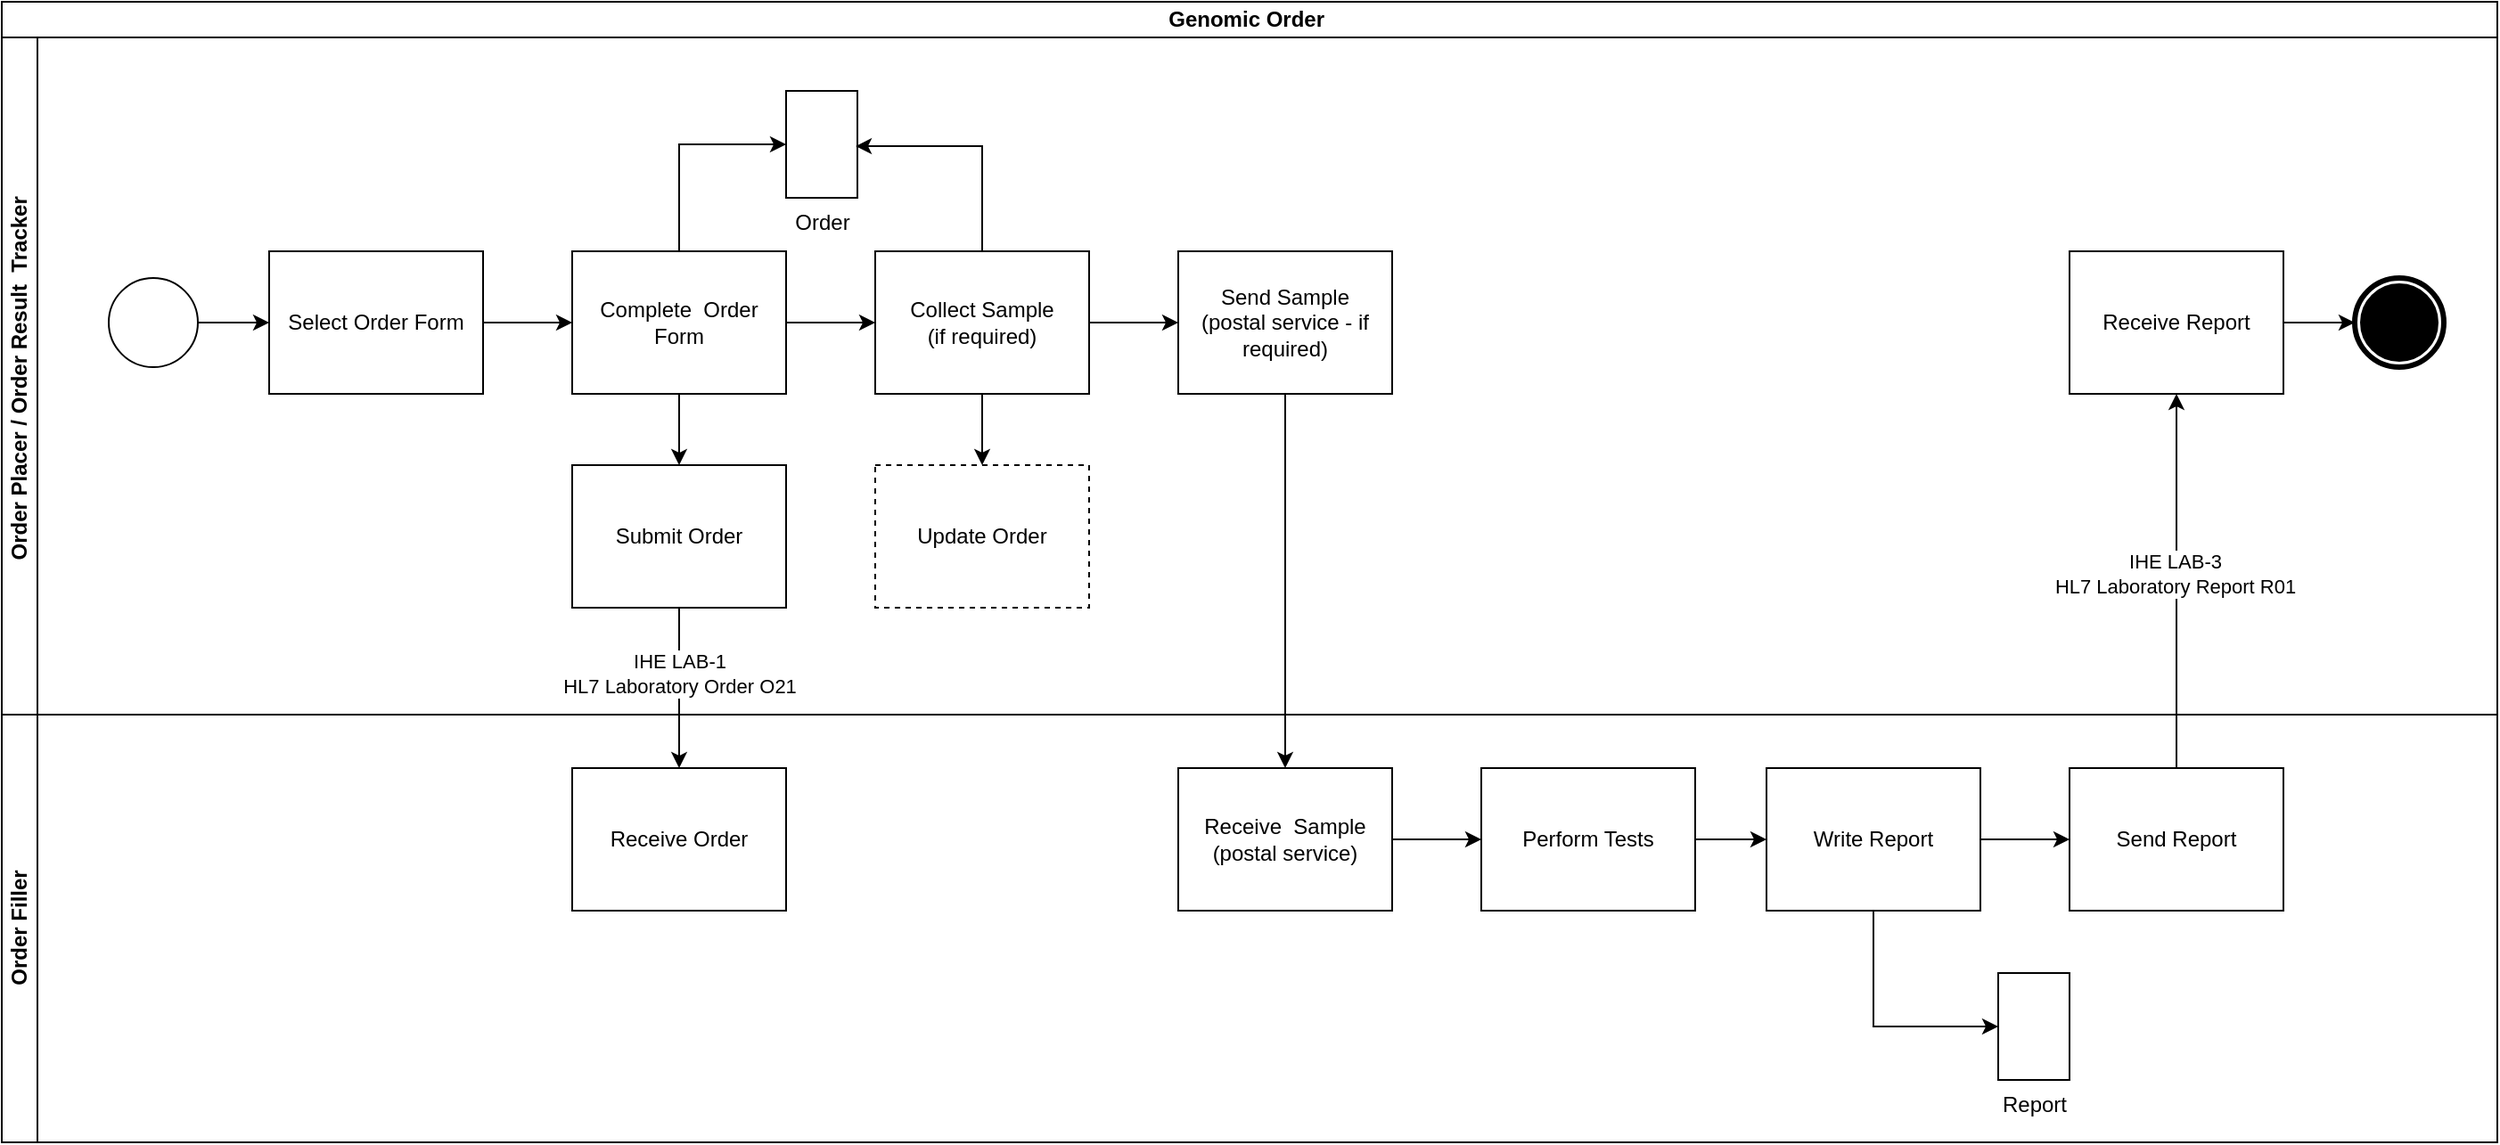 <mxfile version="26.1.2">
  <diagram name="Page-1" id="MafnDJ-7xix2ASmtRGoa">
    <mxGraphModel grid="1" page="1" gridSize="10" guides="1" tooltips="1" connect="1" arrows="1" fold="1" pageScale="1" pageWidth="827" pageHeight="1169" math="0" shadow="0">
      <root>
        <mxCell id="0" />
        <mxCell id="1" parent="0" />
        <mxCell id="jTdIVBTPUZk9hlG6x69J-1" value="Genomic Order&amp;nbsp;" style="swimlane;html=1;childLayout=stackLayout;resizeParent=1;resizeParentMax=0;horizontal=1;startSize=20;horizontalStack=0;whiteSpace=wrap;" vertex="1" parent="1">
          <mxGeometry x="40" y="40" width="1400" height="640" as="geometry" />
        </mxCell>
        <mxCell id="jTdIVBTPUZk9hlG6x69J-2" value="Order Placer / Order Result&amp;nbsp; Tracker&amp;nbsp;" style="swimlane;html=1;startSize=20;horizontal=0;" vertex="1" parent="jTdIVBTPUZk9hlG6x69J-1">
          <mxGeometry y="20" width="1400" height="380" as="geometry" />
        </mxCell>
        <mxCell id="jTdIVBTPUZk9hlG6x69J-7" value="" style="edgeStyle=orthogonalEdgeStyle;rounded=0;orthogonalLoop=1;jettySize=auto;html=1;entryX=0;entryY=0.5;entryDx=0;entryDy=0;entryPerimeter=0;" edge="1" parent="jTdIVBTPUZk9hlG6x69J-2" source="jTdIVBTPUZk9hlG6x69J-5" target="jTdIVBTPUZk9hlG6x69J-8">
          <mxGeometry relative="1" as="geometry">
            <mxPoint x="155" y="160" as="targetPoint" />
          </mxGeometry>
        </mxCell>
        <mxCell id="jTdIVBTPUZk9hlG6x69J-5" value="" style="points=[[0.145,0.145,0],[0.5,0,0],[0.855,0.145,0],[1,0.5,0],[0.855,0.855,0],[0.5,1,0],[0.145,0.855,0],[0,0.5,0]];shape=mxgraph.bpmn.event;html=1;verticalLabelPosition=bottom;labelBackgroundColor=#ffffff;verticalAlign=top;align=center;perimeter=ellipsePerimeter;outlineConnect=0;aspect=fixed;outline=standard;symbol=general;" vertex="1" parent="jTdIVBTPUZk9hlG6x69J-2">
          <mxGeometry x="60" y="135" width="50" height="50" as="geometry" />
        </mxCell>
        <mxCell id="jTdIVBTPUZk9hlG6x69J-10" style="edgeStyle=orthogonalEdgeStyle;rounded=0;orthogonalLoop=1;jettySize=auto;html=1;" edge="1" parent="jTdIVBTPUZk9hlG6x69J-2" source="jTdIVBTPUZk9hlG6x69J-8" target="jTdIVBTPUZk9hlG6x69J-9">
          <mxGeometry relative="1" as="geometry" />
        </mxCell>
        <mxCell id="jTdIVBTPUZk9hlG6x69J-8" value="Select Order Form" style="points=[[0.25,0,0],[0.5,0,0],[0.75,0,0],[1,0.25,0],[1,0.5,0],[1,0.75,0],[0.75,1,0],[0.5,1,0],[0.25,1,0],[0,0.75,0],[0,0.5,0],[0,0.25,0]];shape=mxgraph.bpmn.task2;whiteSpace=wrap;rectStyle=rounded;size=10;html=1;container=1;expand=0;collapsible=0;taskMarker=user;" vertex="1" parent="jTdIVBTPUZk9hlG6x69J-2">
          <mxGeometry x="150" y="120" width="120" height="80" as="geometry" />
        </mxCell>
        <mxCell id="jTdIVBTPUZk9hlG6x69J-24" style="edgeStyle=orthogonalEdgeStyle;rounded=0;orthogonalLoop=1;jettySize=auto;html=1;" edge="1" parent="jTdIVBTPUZk9hlG6x69J-2" source="jTdIVBTPUZk9hlG6x69J-9" target="jTdIVBTPUZk9hlG6x69J-21">
          <mxGeometry relative="1" as="geometry" />
        </mxCell>
        <mxCell id="jTdIVBTPUZk9hlG6x69J-9" value="Complete&amp;nbsp; Order Form" style="points=[[0.25,0,0],[0.5,0,0],[0.75,0,0],[1,0.25,0],[1,0.5,0],[1,0.75,0],[0.75,1,0],[0.5,1,0],[0.25,1,0],[0,0.75,0],[0,0.5,0],[0,0.25,0]];shape=mxgraph.bpmn.task2;whiteSpace=wrap;rectStyle=rounded;size=10;html=1;container=1;expand=0;collapsible=0;taskMarker=user;" vertex="1" parent="jTdIVBTPUZk9hlG6x69J-2">
          <mxGeometry x="320" y="120" width="120" height="80" as="geometry" />
        </mxCell>
        <mxCell id="jTdIVBTPUZk9hlG6x69J-11" value="Submit Order" style="points=[[0.25,0,0],[0.5,0,0],[0.75,0,0],[1,0.25,0],[1,0.5,0],[1,0.75,0],[0.75,1,0],[0.5,1,0],[0.25,1,0],[0,0.75,0],[0,0.5,0],[0,0.25,0]];shape=mxgraph.bpmn.task2;whiteSpace=wrap;rectStyle=rounded;size=10;html=1;container=1;expand=0;collapsible=0;taskMarker=send;" vertex="1" parent="jTdIVBTPUZk9hlG6x69J-2">
          <mxGeometry x="320" y="240" width="120" height="80" as="geometry" />
        </mxCell>
        <mxCell id="jTdIVBTPUZk9hlG6x69J-13" style="edgeStyle=orthogonalEdgeStyle;rounded=0;orthogonalLoop=1;jettySize=auto;html=1;entryX=0.5;entryY=0;entryDx=0;entryDy=0;entryPerimeter=0;" edge="1" parent="jTdIVBTPUZk9hlG6x69J-2" source="jTdIVBTPUZk9hlG6x69J-9" target="jTdIVBTPUZk9hlG6x69J-11">
          <mxGeometry relative="1" as="geometry" />
        </mxCell>
        <mxCell id="jTdIVBTPUZk9hlG6x69J-16" value="Order" style="shape=mxgraph.bpmn.data2;labelPosition=center;verticalLabelPosition=bottom;align=center;verticalAlign=top;size=15;html=1;bpmnTransferType=output;" vertex="1" parent="jTdIVBTPUZk9hlG6x69J-2">
          <mxGeometry x="440" y="30" width="40" height="60" as="geometry" />
        </mxCell>
        <mxCell id="jTdIVBTPUZk9hlG6x69J-17" style="edgeStyle=orthogonalEdgeStyle;rounded=0;orthogonalLoop=1;jettySize=auto;html=1;entryX=0;entryY=0.5;entryDx=0;entryDy=0;entryPerimeter=0;" edge="1" parent="jTdIVBTPUZk9hlG6x69J-2" source="jTdIVBTPUZk9hlG6x69J-9" target="jTdIVBTPUZk9hlG6x69J-16">
          <mxGeometry relative="1" as="geometry" />
        </mxCell>
        <mxCell id="jTdIVBTPUZk9hlG6x69J-21" value="Collect Sample&lt;div&gt;(if required)&lt;/div&gt;" style="points=[[0.25,0,0],[0.5,0,0],[0.75,0,0],[1,0.25,0],[1,0.5,0],[1,0.75,0],[0.75,1,0],[0.5,1,0],[0.25,1,0],[0,0.75,0],[0,0.5,0],[0,0.25,0]];shape=mxgraph.bpmn.task2;whiteSpace=wrap;rectStyle=rounded;size=10;html=1;container=1;expand=0;collapsible=0;taskMarker=user;" vertex="1" parent="jTdIVBTPUZk9hlG6x69J-2">
          <mxGeometry x="490" y="120" width="120" height="80" as="geometry" />
        </mxCell>
        <mxCell id="jTdIVBTPUZk9hlG6x69J-25" style="edgeStyle=orthogonalEdgeStyle;rounded=0;orthogonalLoop=1;jettySize=auto;html=1;entryX=0.975;entryY=0.517;entryDx=0;entryDy=0;entryPerimeter=0;" edge="1" parent="jTdIVBTPUZk9hlG6x69J-2" source="jTdIVBTPUZk9hlG6x69J-21" target="jTdIVBTPUZk9hlG6x69J-16">
          <mxGeometry relative="1" as="geometry">
            <Array as="points">
              <mxPoint x="550" y="61" />
            </Array>
          </mxGeometry>
        </mxCell>
        <mxCell id="jTdIVBTPUZk9hlG6x69J-26" value="Update Order" style="points=[[0.25,0,0],[0.5,0,0],[0.75,0,0],[1,0.25,0],[1,0.5,0],[1,0.75,0],[0.75,1,0],[0.5,1,0],[0.25,1,0],[0,0.75,0],[0,0.5,0],[0,0.25,0]];shape=mxgraph.bpmn.task2;whiteSpace=wrap;rectStyle=rounded;size=10;html=1;container=1;expand=0;collapsible=0;taskMarker=send;dashed=1;" vertex="1" parent="jTdIVBTPUZk9hlG6x69J-2">
          <mxGeometry x="490" y="240" width="120" height="80" as="geometry" />
        </mxCell>
        <mxCell id="jTdIVBTPUZk9hlG6x69J-29" style="edgeStyle=orthogonalEdgeStyle;rounded=0;orthogonalLoop=1;jettySize=auto;html=1;entryX=0.5;entryY=0;entryDx=0;entryDy=0;entryPerimeter=0;" edge="1" parent="jTdIVBTPUZk9hlG6x69J-2" source="jTdIVBTPUZk9hlG6x69J-21" target="jTdIVBTPUZk9hlG6x69J-26">
          <mxGeometry relative="1" as="geometry" />
        </mxCell>
        <mxCell id="jTdIVBTPUZk9hlG6x69J-30" value="Send Sample&lt;br&gt;(postal service - if required)" style="points=[[0.25,0,0],[0.5,0,0],[0.75,0,0],[1,0.25,0],[1,0.5,0],[1,0.75,0],[0.75,1,0],[0.5,1,0],[0.25,1,0],[0,0.75,0],[0,0.5,0],[0,0.25,0]];shape=mxgraph.bpmn.task2;whiteSpace=wrap;rectStyle=rounded;size=10;html=1;container=1;expand=0;collapsible=0;taskMarker=send;" vertex="1" parent="jTdIVBTPUZk9hlG6x69J-2">
          <mxGeometry x="660" y="120" width="120" height="80" as="geometry" />
        </mxCell>
        <mxCell id="jTdIVBTPUZk9hlG6x69J-31" style="edgeStyle=orthogonalEdgeStyle;rounded=0;orthogonalLoop=1;jettySize=auto;html=1;entryX=0;entryY=0.5;entryDx=0;entryDy=0;entryPerimeter=0;" edge="1" parent="jTdIVBTPUZk9hlG6x69J-2" source="jTdIVBTPUZk9hlG6x69J-21" target="jTdIVBTPUZk9hlG6x69J-30">
          <mxGeometry relative="1" as="geometry" />
        </mxCell>
        <mxCell id="jTdIVBTPUZk9hlG6x69J-35" value="Receive Report" style="points=[[0.25,0,0],[0.5,0,0],[0.75,0,0],[1,0.25,0],[1,0.5,0],[1,0.75,0],[0.75,1,0],[0.5,1,0],[0.25,1,0],[0,0.75,0],[0,0.5,0],[0,0.25,0]];shape=mxgraph.bpmn.task2;whiteSpace=wrap;rectStyle=rounded;size=10;html=1;container=1;expand=0;collapsible=0;taskMarker=receive;" vertex="1" parent="jTdIVBTPUZk9hlG6x69J-2">
          <mxGeometry x="1160" y="120" width="120" height="80" as="geometry" />
        </mxCell>
        <mxCell id="jTdIVBTPUZk9hlG6x69J-38" value="" style="points=[[0.145,0.145,0],[0.5,0,0],[0.855,0.145,0],[1,0.5,0],[0.855,0.855,0],[0.5,1,0],[0.145,0.855,0],[0,0.5,0]];shape=mxgraph.bpmn.event;html=1;verticalLabelPosition=bottom;labelBackgroundColor=#ffffff;verticalAlign=top;align=center;perimeter=ellipsePerimeter;outlineConnect=0;aspect=fixed;outline=end;symbol=terminate;" vertex="1" parent="jTdIVBTPUZk9hlG6x69J-2">
          <mxGeometry x="1320" y="135" width="50" height="50" as="geometry" />
        </mxCell>
        <mxCell id="jTdIVBTPUZk9hlG6x69J-39" style="edgeStyle=orthogonalEdgeStyle;rounded=0;orthogonalLoop=1;jettySize=auto;html=1;" edge="1" parent="jTdIVBTPUZk9hlG6x69J-2" source="jTdIVBTPUZk9hlG6x69J-35" target="jTdIVBTPUZk9hlG6x69J-38">
          <mxGeometry relative="1" as="geometry" />
        </mxCell>
        <mxCell id="jTdIVBTPUZk9hlG6x69J-4" value="Order Filler" style="swimlane;html=1;startSize=20;horizontal=0;" vertex="1" parent="jTdIVBTPUZk9hlG6x69J-1">
          <mxGeometry y="400" width="1400" height="240" as="geometry" />
        </mxCell>
        <mxCell id="jTdIVBTPUZk9hlG6x69J-14" value="Receive Order" style="points=[[0.25,0,0],[0.5,0,0],[0.75,0,0],[1,0.25,0],[1,0.5,0],[1,0.75,0],[0.75,1,0],[0.5,1,0],[0.25,1,0],[0,0.75,0],[0,0.5,0],[0,0.25,0]];shape=mxgraph.bpmn.task2;whiteSpace=wrap;rectStyle=rounded;size=10;html=1;container=1;expand=0;collapsible=0;taskMarker=receive;" vertex="1" parent="jTdIVBTPUZk9hlG6x69J-4">
          <mxGeometry x="320" y="30" width="120" height="80" as="geometry" />
        </mxCell>
        <mxCell id="jTdIVBTPUZk9hlG6x69J-23" style="edgeStyle=orthogonalEdgeStyle;rounded=0;orthogonalLoop=1;jettySize=auto;html=1;entryX=0;entryY=0.5;entryDx=0;entryDy=0;entryPerimeter=0;" edge="1" parent="jTdIVBTPUZk9hlG6x69J-4" source="jTdIVBTPUZk9hlG6x69J-43" target="jTdIVBTPUZk9hlG6x69J-18">
          <mxGeometry relative="1" as="geometry" />
        </mxCell>
        <mxCell id="jTdIVBTPUZk9hlG6x69J-18" value="Perform Tests" style="points=[[0.25,0,0],[0.5,0,0],[0.75,0,0],[1,0.25,0],[1,0.5,0],[1,0.75,0],[0.75,1,0],[0.5,1,0],[0.25,1,0],[0,0.75,0],[0,0.5,0],[0,0.25,0]];shape=mxgraph.bpmn.task2;whiteSpace=wrap;rectStyle=rounded;size=10;html=1;container=1;expand=0;collapsible=0;taskMarker=user;" vertex="1" parent="jTdIVBTPUZk9hlG6x69J-4">
          <mxGeometry x="830" y="30" width="120" height="80" as="geometry" />
        </mxCell>
        <mxCell id="jTdIVBTPUZk9hlG6x69J-32" value="Write Report" style="points=[[0.25,0,0],[0.5,0,0],[0.75,0,0],[1,0.25,0],[1,0.5,0],[1,0.75,0],[0.75,1,0],[0.5,1,0],[0.25,1,0],[0,0.75,0],[0,0.5,0],[0,0.25,0]];shape=mxgraph.bpmn.task2;whiteSpace=wrap;rectStyle=rounded;size=10;html=1;container=1;expand=0;collapsible=0;taskMarker=user;" vertex="1" parent="jTdIVBTPUZk9hlG6x69J-4">
          <mxGeometry x="990" y="30" width="120" height="80" as="geometry" />
        </mxCell>
        <mxCell id="jTdIVBTPUZk9hlG6x69J-33" style="edgeStyle=orthogonalEdgeStyle;rounded=0;orthogonalLoop=1;jettySize=auto;html=1;entryX=0;entryY=0.5;entryDx=0;entryDy=0;entryPerimeter=0;" edge="1" parent="jTdIVBTPUZk9hlG6x69J-4" source="jTdIVBTPUZk9hlG6x69J-18" target="jTdIVBTPUZk9hlG6x69J-32">
          <mxGeometry relative="1" as="geometry" />
        </mxCell>
        <mxCell id="jTdIVBTPUZk9hlG6x69J-34" value="Send Report" style="points=[[0.25,0,0],[0.5,0,0],[0.75,0,0],[1,0.25,0],[1,0.5,0],[1,0.75,0],[0.75,1,0],[0.5,1,0],[0.25,1,0],[0,0.75,0],[0,0.5,0],[0,0.25,0]];shape=mxgraph.bpmn.task2;whiteSpace=wrap;rectStyle=rounded;size=10;html=1;container=1;expand=0;collapsible=0;taskMarker=send;" vertex="1" parent="jTdIVBTPUZk9hlG6x69J-4">
          <mxGeometry x="1160" y="30" width="120" height="80" as="geometry" />
        </mxCell>
        <mxCell id="jTdIVBTPUZk9hlG6x69J-37" style="edgeStyle=orthogonalEdgeStyle;rounded=0;orthogonalLoop=1;jettySize=auto;html=1;entryX=0;entryY=0.5;entryDx=0;entryDy=0;entryPerimeter=0;" edge="1" parent="jTdIVBTPUZk9hlG6x69J-4" source="jTdIVBTPUZk9hlG6x69J-32" target="jTdIVBTPUZk9hlG6x69J-34">
          <mxGeometry relative="1" as="geometry" />
        </mxCell>
        <mxCell id="jTdIVBTPUZk9hlG6x69J-41" value="Report" style="shape=mxgraph.bpmn.data2;labelPosition=center;verticalLabelPosition=bottom;align=center;verticalAlign=top;size=15;html=1;bpmnTransferType=output;" vertex="1" parent="jTdIVBTPUZk9hlG6x69J-4">
          <mxGeometry x="1120" y="145" width="40" height="60" as="geometry" />
        </mxCell>
        <mxCell id="jTdIVBTPUZk9hlG6x69J-42" style="edgeStyle=orthogonalEdgeStyle;rounded=0;orthogonalLoop=1;jettySize=auto;html=1;entryX=0;entryY=0.5;entryDx=0;entryDy=0;entryPerimeter=0;" edge="1" parent="jTdIVBTPUZk9hlG6x69J-4" source="jTdIVBTPUZk9hlG6x69J-32" target="jTdIVBTPUZk9hlG6x69J-41">
          <mxGeometry relative="1" as="geometry">
            <Array as="points">
              <mxPoint x="1050" y="175" />
            </Array>
          </mxGeometry>
        </mxCell>
        <mxCell id="jTdIVBTPUZk9hlG6x69J-43" value="Receive&amp;nbsp; Sample&lt;br&gt;(postal service)" style="points=[[0.25,0,0],[0.5,0,0],[0.75,0,0],[1,0.25,0],[1,0.5,0],[1,0.75,0],[0.75,1,0],[0.5,1,0],[0.25,1,0],[0,0.75,0],[0,0.5,0],[0,0.25,0]];shape=mxgraph.bpmn.task2;whiteSpace=wrap;rectStyle=rounded;size=10;html=1;container=1;expand=0;collapsible=0;taskMarker=user;bpmnShapeType=task;" vertex="1" parent="jTdIVBTPUZk9hlG6x69J-4">
          <mxGeometry x="660" y="30" width="120" height="80" as="geometry" />
        </mxCell>
        <mxCell id="jTdIVBTPUZk9hlG6x69J-15" style="edgeStyle=orthogonalEdgeStyle;rounded=0;orthogonalLoop=1;jettySize=auto;html=1;" edge="1" parent="jTdIVBTPUZk9hlG6x69J-1" source="jTdIVBTPUZk9hlG6x69J-11" target="jTdIVBTPUZk9hlG6x69J-14">
          <mxGeometry relative="1" as="geometry" />
        </mxCell>
        <mxCell id="jTdIVBTPUZk9hlG6x69J-20" value="IHE LAB-1&lt;br&gt;HL7 Laboratory Order O21" style="edgeLabel;html=1;align=center;verticalAlign=middle;resizable=0;points=[];" connectable="0" vertex="1" parent="jTdIVBTPUZk9hlG6x69J-15">
          <mxGeometry x="-0.178" relative="1" as="geometry">
            <mxPoint as="offset" />
          </mxGeometry>
        </mxCell>
        <mxCell id="jTdIVBTPUZk9hlG6x69J-36" style="edgeStyle=orthogonalEdgeStyle;rounded=0;orthogonalLoop=1;jettySize=auto;html=1;" edge="1" parent="jTdIVBTPUZk9hlG6x69J-1" source="jTdIVBTPUZk9hlG6x69J-34" target="jTdIVBTPUZk9hlG6x69J-35">
          <mxGeometry relative="1" as="geometry" />
        </mxCell>
        <mxCell id="jTdIVBTPUZk9hlG6x69J-40" value="IHE LAB-3&lt;br&gt;HL7 Laboratory Report R01" style="edgeLabel;html=1;align=center;verticalAlign=middle;resizable=0;points=[];" connectable="0" vertex="1" parent="jTdIVBTPUZk9hlG6x69J-36">
          <mxGeometry x="0.038" y="1" relative="1" as="geometry">
            <mxPoint as="offset" />
          </mxGeometry>
        </mxCell>
        <mxCell id="jTdIVBTPUZk9hlG6x69J-45" style="edgeStyle=orthogonalEdgeStyle;rounded=0;orthogonalLoop=1;jettySize=auto;html=1;" edge="1" parent="jTdIVBTPUZk9hlG6x69J-1" source="jTdIVBTPUZk9hlG6x69J-30" target="jTdIVBTPUZk9hlG6x69J-43">
          <mxGeometry relative="1" as="geometry" />
        </mxCell>
      </root>
    </mxGraphModel>
  </diagram>
</mxfile>
